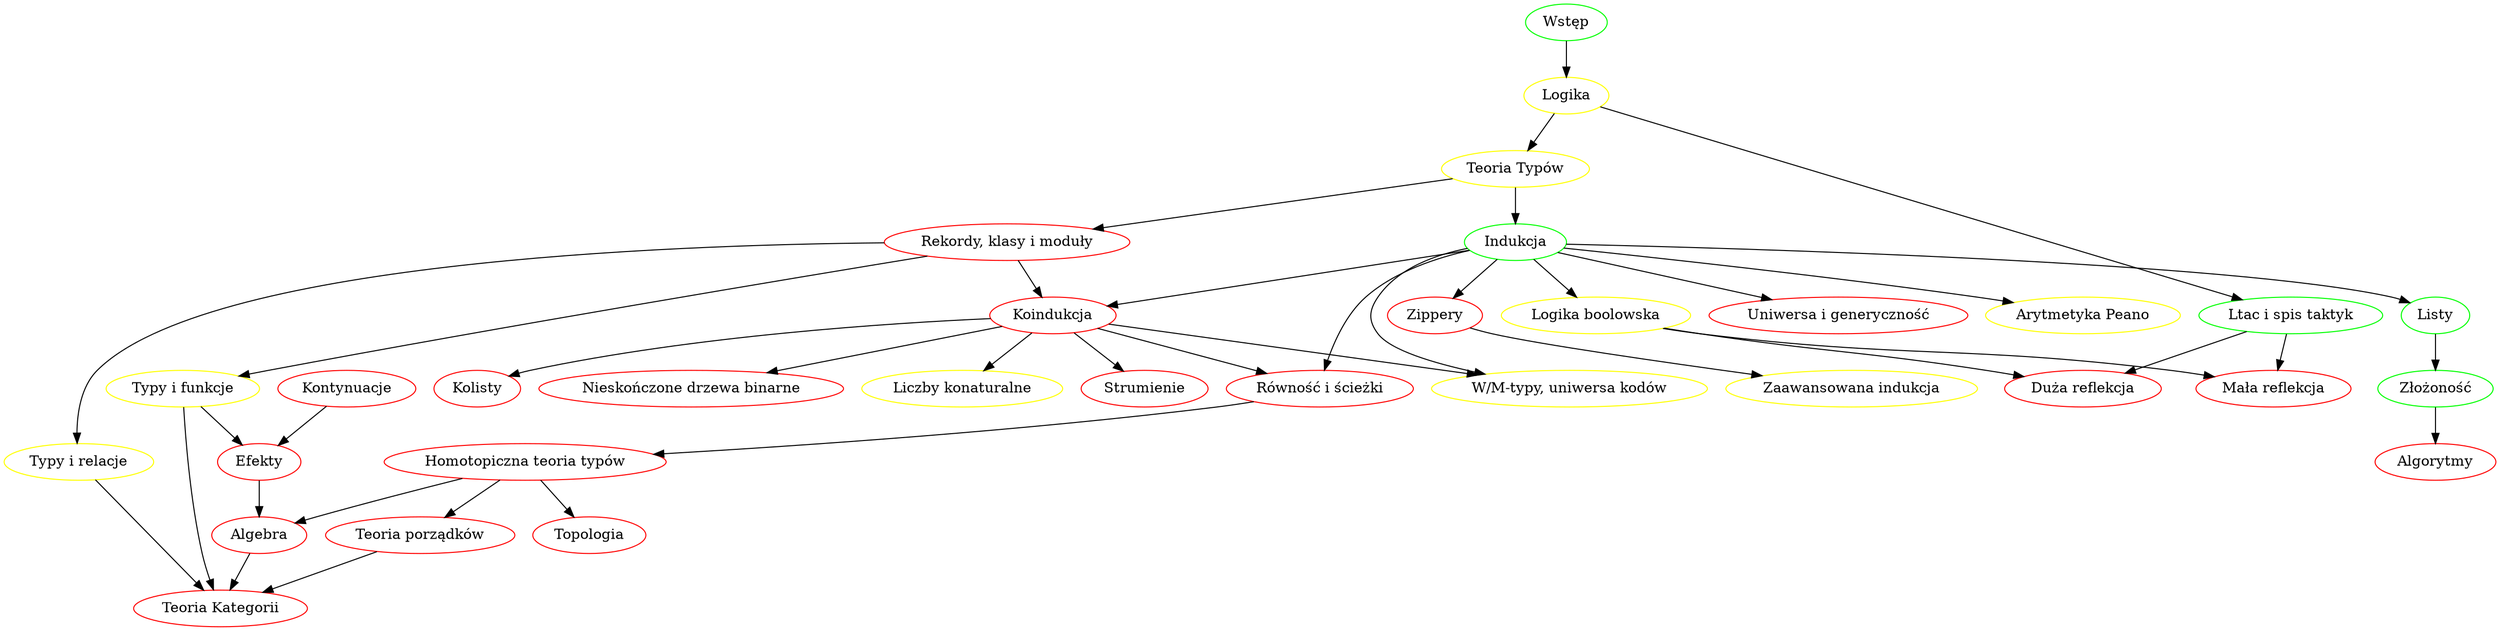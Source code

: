 digraph
{
  Wstęp             [label = "Wstęp", color = green]
  
  Logika            [label = "Logika", color = yellow]
  
  TeoriaTypów       [label = "Teoria Typów", color = yellow]

  Indukcja1         [label = "Indukcja", color = green]
  Indukcja2         [label = "Zippery", color = red]
  Indukcja3         [label = "Zaawansowana indukcja", color = yellow]

  Bool              [label = "Logika boolowska", color = yellow]
  Nat               [label = "Arytmetyka Peano", color = yellow]
  List              [label = "Listy", color = green]

  Moduły            [label = "Rekordy, klasy i moduły", color = red]
  Funkcje           [label = "Typy i funkcje", color = yellow]
  Relacje           [label = "Typy i relacje", color = yellow]

  Koindukcja        [label = "Koindukcja", color = red]

  CoNat             [label = "Liczby konaturalne", color = yellow]
  Stream            [label = "Strumienie", color = red]
  CoList            [label = "Kolisty", color = red]
  InfTree           [label = "Nieskończone drzewa binarne", color = red]

  WM                [label = "W/M-typy, uniwersa kodów", color = yellow]

  Generycznie       [label = "Uniwersa i generyczność", color = red]

  Ścieżki           [label = "Równość i ścieżki", color = red]

  Kontynuacje       [label = "Kontynuacje", color = red]
  Efekty             [label = "Efekty", color = red]

  Ltac              [label = "Ltac i spis taktyk", color = green]
  
  SSR               [label = "Mała reflekcja", color = red]
  BSR               [label = "Duża reflekcja", color = red]

  Złożoność         [label = "Złożoność", color = green]
  Algorytmy         [label = "Algorytmy", color = red]

  HoTT              [label = "Homotopiczna teoria typów", color = red]
  Algebra           [label = "Algebra", color = red]
  Porządki          [label = "Teoria porządków", color = red]
  Topologia         [label = "Topologia", color = red]
  Kategorie         [label = "Teoria Kategorii", color = red]

  
  Wstęp             -> Logika
  
  Logika            -> TeoriaTypów, Ltac

  TeoriaTypów       -> Indukcja1, Moduły

  Indukcja1         -> Indukcja2, Bool, Nat, List, Koindukcja, WM, Generycznie, Ścieżki
  Indukcja2         -> Indukcja3

  Moduły            -> Koindukcja, Funkcje, Relacje

  Koindukcja        -> CoNat, Stream, CoList, InfTree, WM, Ścieżki

  Ltac              -> SSR, BSR
  Bool              -> SSR, BSR

  Ścieżki           -> HoTT
  HoTT              -> Algebra, Porządki, Topologia
  Algebra           -> Kategorie
  Porządki          -> Kategorie

  Funkcje           -> Kategorie, Efekty
  Relacje           -> Kategorie
  Kontynuacje       -> Efekty

  Efekty            -> Algebra

  List              -> Złożoność
  Złożoność         -> Algorytmy


}